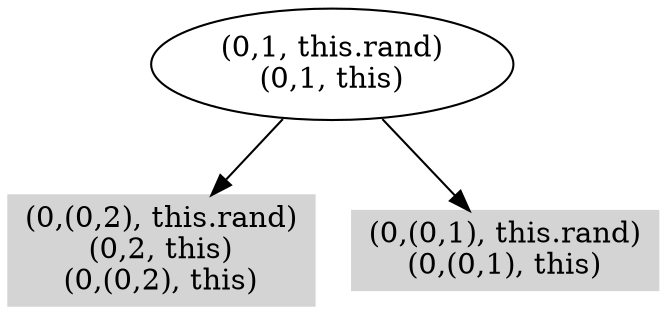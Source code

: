 digraph { 
89 [shape=box,style=filled,color=".0 .0 .83",label="(0,(0,2), this.rand)\n(0,2, this)\n(0,(0,2), this)"];
90 [shape=box,style=filled,color=".0 .0 .83",label="(0,(0,1), this.rand)\n(0,(0,1), this)"];
91 [label="(0,1, this.rand)\n(0,1, this)"];
91 -> 89;
91 -> 90;
}